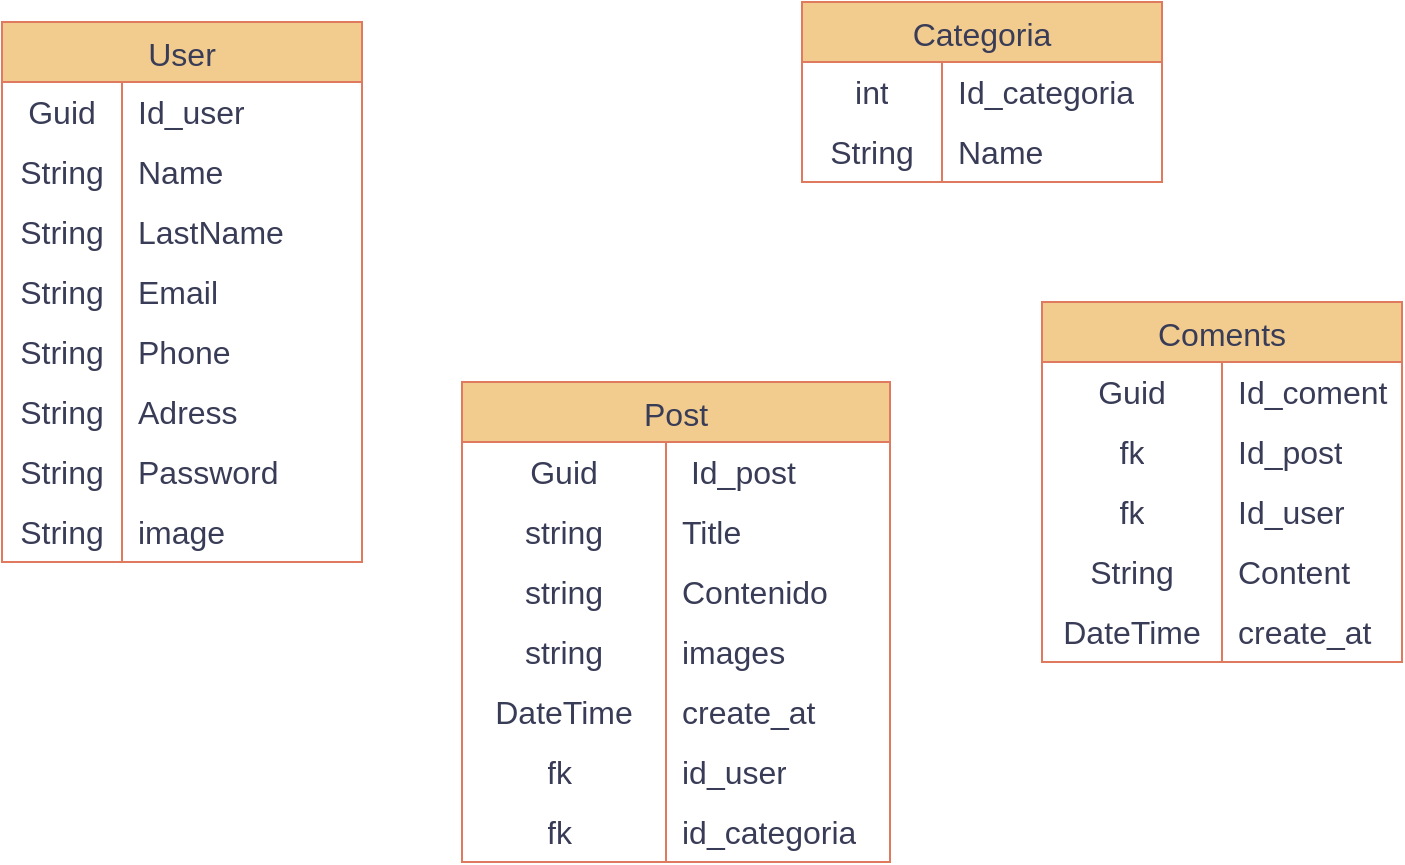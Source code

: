 <mxfile version="20.8.20" type="github">
  <diagram id="C5RBs43oDa-KdzZeNtuy" name="Page-1">
    <mxGraphModel dx="880" dy="484" grid="1" gridSize="10" guides="1" tooltips="1" connect="1" arrows="1" fold="1" page="1" pageScale="1" pageWidth="827" pageHeight="1169" math="0" shadow="0">
      <root>
        <mxCell id="WIyWlLk6GJQsqaUBKTNV-0" />
        <mxCell id="WIyWlLk6GJQsqaUBKTNV-1" parent="WIyWlLk6GJQsqaUBKTNV-0" />
        <mxCell id="bImXvot3CX5kzj9Ga7j0-0" value="User" style="shape=table;startSize=30;container=1;collapsible=0;childLayout=tableLayout;fixedRows=1;rowLines=0;fontStyle=0;fontSize=16;labelBackgroundColor=none;fillColor=#F2CC8F;strokeColor=#E07A5F;fontColor=#393C56;" vertex="1" parent="WIyWlLk6GJQsqaUBKTNV-1">
          <mxGeometry x="80" y="60" width="180" height="270" as="geometry" />
        </mxCell>
        <mxCell id="bImXvot3CX5kzj9Ga7j0-1" value="" style="shape=tableRow;horizontal=0;startSize=0;swimlaneHead=0;swimlaneBody=0;top=0;left=0;bottom=0;right=0;collapsible=0;dropTarget=0;fillColor=none;points=[[0,0.5],[1,0.5]];portConstraint=eastwest;fontSize=16;labelBackgroundColor=none;strokeColor=#E07A5F;fontColor=#393C56;" vertex="1" parent="bImXvot3CX5kzj9Ga7j0-0">
          <mxGeometry y="30" width="180" height="30" as="geometry" />
        </mxCell>
        <mxCell id="bImXvot3CX5kzj9Ga7j0-2" value="Guid" style="shape=partialRectangle;html=1;whiteSpace=wrap;connectable=0;fillColor=none;top=0;left=0;bottom=0;right=0;overflow=hidden;pointerEvents=1;fontSize=16;labelBackgroundColor=none;strokeColor=#E07A5F;fontColor=#393C56;" vertex="1" parent="bImXvot3CX5kzj9Ga7j0-1">
          <mxGeometry width="60" height="30" as="geometry">
            <mxRectangle width="60" height="30" as="alternateBounds" />
          </mxGeometry>
        </mxCell>
        <mxCell id="bImXvot3CX5kzj9Ga7j0-3" value="Id_user" style="shape=partialRectangle;html=1;whiteSpace=wrap;connectable=0;fillColor=none;top=0;left=0;bottom=0;right=0;align=left;spacingLeft=6;overflow=hidden;fontSize=16;labelBackgroundColor=none;strokeColor=#E07A5F;fontColor=#393C56;" vertex="1" parent="bImXvot3CX5kzj9Ga7j0-1">
          <mxGeometry x="60" width="120" height="30" as="geometry">
            <mxRectangle width="120" height="30" as="alternateBounds" />
          </mxGeometry>
        </mxCell>
        <mxCell id="bImXvot3CX5kzj9Ga7j0-4" value="" style="shape=tableRow;horizontal=0;startSize=0;swimlaneHead=0;swimlaneBody=0;top=0;left=0;bottom=0;right=0;collapsible=0;dropTarget=0;fillColor=none;points=[[0,0.5],[1,0.5]];portConstraint=eastwest;fontSize=16;labelBackgroundColor=none;strokeColor=#E07A5F;fontColor=#393C56;" vertex="1" parent="bImXvot3CX5kzj9Ga7j0-0">
          <mxGeometry y="60" width="180" height="30" as="geometry" />
        </mxCell>
        <mxCell id="bImXvot3CX5kzj9Ga7j0-5" value="String" style="shape=partialRectangle;html=1;whiteSpace=wrap;connectable=0;fillColor=none;top=0;left=0;bottom=0;right=0;overflow=hidden;fontSize=16;labelBackgroundColor=none;strokeColor=#E07A5F;fontColor=#393C56;" vertex="1" parent="bImXvot3CX5kzj9Ga7j0-4">
          <mxGeometry width="60" height="30" as="geometry">
            <mxRectangle width="60" height="30" as="alternateBounds" />
          </mxGeometry>
        </mxCell>
        <mxCell id="bImXvot3CX5kzj9Ga7j0-6" value="Name" style="shape=partialRectangle;html=1;whiteSpace=wrap;connectable=0;fillColor=none;top=0;left=0;bottom=0;right=0;align=left;spacingLeft=6;overflow=hidden;fontSize=16;labelBackgroundColor=none;strokeColor=#E07A5F;fontColor=#393C56;" vertex="1" parent="bImXvot3CX5kzj9Ga7j0-4">
          <mxGeometry x="60" width="120" height="30" as="geometry">
            <mxRectangle width="120" height="30" as="alternateBounds" />
          </mxGeometry>
        </mxCell>
        <mxCell id="bImXvot3CX5kzj9Ga7j0-7" value="" style="shape=tableRow;horizontal=0;startSize=0;swimlaneHead=0;swimlaneBody=0;top=0;left=0;bottom=0;right=0;collapsible=0;dropTarget=0;fillColor=none;points=[[0,0.5],[1,0.5]];portConstraint=eastwest;fontSize=16;labelBackgroundColor=none;strokeColor=#E07A5F;fontColor=#393C56;" vertex="1" parent="bImXvot3CX5kzj9Ga7j0-0">
          <mxGeometry y="90" width="180" height="30" as="geometry" />
        </mxCell>
        <mxCell id="bImXvot3CX5kzj9Ga7j0-8" value="String" style="shape=partialRectangle;html=1;whiteSpace=wrap;connectable=0;fillColor=none;top=0;left=0;bottom=0;right=0;overflow=hidden;fontSize=16;labelBackgroundColor=none;strokeColor=#E07A5F;fontColor=#393C56;" vertex="1" parent="bImXvot3CX5kzj9Ga7j0-7">
          <mxGeometry width="60" height="30" as="geometry">
            <mxRectangle width="60" height="30" as="alternateBounds" />
          </mxGeometry>
        </mxCell>
        <mxCell id="bImXvot3CX5kzj9Ga7j0-9" value="LastName" style="shape=partialRectangle;html=1;whiteSpace=wrap;connectable=0;fillColor=none;top=0;left=0;bottom=0;right=0;align=left;spacingLeft=6;overflow=hidden;fontSize=16;labelBackgroundColor=none;strokeColor=#E07A5F;fontColor=#393C56;" vertex="1" parent="bImXvot3CX5kzj9Ga7j0-7">
          <mxGeometry x="60" width="120" height="30" as="geometry">
            <mxRectangle width="120" height="30" as="alternateBounds" />
          </mxGeometry>
        </mxCell>
        <mxCell id="bImXvot3CX5kzj9Ga7j0-10" value="" style="shape=tableRow;horizontal=0;startSize=0;swimlaneHead=0;swimlaneBody=0;top=0;left=0;bottom=0;right=0;collapsible=0;dropTarget=0;fillColor=none;points=[[0,0.5],[1,0.5]];portConstraint=eastwest;fontSize=16;labelBackgroundColor=none;strokeColor=#E07A5F;fontColor=#393C56;" vertex="1" parent="bImXvot3CX5kzj9Ga7j0-0">
          <mxGeometry y="120" width="180" height="30" as="geometry" />
        </mxCell>
        <mxCell id="bImXvot3CX5kzj9Ga7j0-11" value="String" style="shape=partialRectangle;html=1;whiteSpace=wrap;connectable=0;fillColor=none;top=0;left=0;bottom=0;right=0;overflow=hidden;fontSize=16;labelBackgroundColor=none;strokeColor=#E07A5F;fontColor=#393C56;" vertex="1" parent="bImXvot3CX5kzj9Ga7j0-10">
          <mxGeometry width="60" height="30" as="geometry">
            <mxRectangle width="60" height="30" as="alternateBounds" />
          </mxGeometry>
        </mxCell>
        <mxCell id="bImXvot3CX5kzj9Ga7j0-12" value="Email" style="shape=partialRectangle;html=1;whiteSpace=wrap;connectable=0;fillColor=none;top=0;left=0;bottom=0;right=0;align=left;spacingLeft=6;overflow=hidden;fontSize=16;labelBackgroundColor=none;strokeColor=#E07A5F;fontColor=#393C56;" vertex="1" parent="bImXvot3CX5kzj9Ga7j0-10">
          <mxGeometry x="60" width="120" height="30" as="geometry">
            <mxRectangle width="120" height="30" as="alternateBounds" />
          </mxGeometry>
        </mxCell>
        <mxCell id="bImXvot3CX5kzj9Ga7j0-13" value="" style="shape=tableRow;horizontal=0;startSize=0;swimlaneHead=0;swimlaneBody=0;top=0;left=0;bottom=0;right=0;collapsible=0;dropTarget=0;fillColor=none;points=[[0,0.5],[1,0.5]];portConstraint=eastwest;fontSize=16;labelBackgroundColor=none;strokeColor=#E07A5F;fontColor=#393C56;" vertex="1" parent="bImXvot3CX5kzj9Ga7j0-0">
          <mxGeometry y="150" width="180" height="30" as="geometry" />
        </mxCell>
        <mxCell id="bImXvot3CX5kzj9Ga7j0-14" value="String" style="shape=partialRectangle;html=1;whiteSpace=wrap;connectable=0;fillColor=none;top=0;left=0;bottom=0;right=0;overflow=hidden;fontSize=16;labelBackgroundColor=none;strokeColor=#E07A5F;fontColor=#393C56;" vertex="1" parent="bImXvot3CX5kzj9Ga7j0-13">
          <mxGeometry width="60" height="30" as="geometry">
            <mxRectangle width="60" height="30" as="alternateBounds" />
          </mxGeometry>
        </mxCell>
        <mxCell id="bImXvot3CX5kzj9Ga7j0-15" value="Phone" style="shape=partialRectangle;html=1;whiteSpace=wrap;connectable=0;fillColor=none;top=0;left=0;bottom=0;right=0;align=left;spacingLeft=6;overflow=hidden;fontSize=16;labelBackgroundColor=none;strokeColor=#E07A5F;fontColor=#393C56;" vertex="1" parent="bImXvot3CX5kzj9Ga7j0-13">
          <mxGeometry x="60" width="120" height="30" as="geometry">
            <mxRectangle width="120" height="30" as="alternateBounds" />
          </mxGeometry>
        </mxCell>
        <mxCell id="bImXvot3CX5kzj9Ga7j0-16" value="" style="shape=tableRow;horizontal=0;startSize=0;swimlaneHead=0;swimlaneBody=0;top=0;left=0;bottom=0;right=0;collapsible=0;dropTarget=0;fillColor=none;points=[[0,0.5],[1,0.5]];portConstraint=eastwest;fontSize=16;labelBackgroundColor=none;strokeColor=#E07A5F;fontColor=#393C56;" vertex="1" parent="bImXvot3CX5kzj9Ga7j0-0">
          <mxGeometry y="180" width="180" height="30" as="geometry" />
        </mxCell>
        <mxCell id="bImXvot3CX5kzj9Ga7j0-17" value="String" style="shape=partialRectangle;html=1;whiteSpace=wrap;connectable=0;fillColor=none;top=0;left=0;bottom=0;right=0;overflow=hidden;fontSize=16;labelBackgroundColor=none;strokeColor=#E07A5F;fontColor=#393C56;" vertex="1" parent="bImXvot3CX5kzj9Ga7j0-16">
          <mxGeometry width="60" height="30" as="geometry">
            <mxRectangle width="60" height="30" as="alternateBounds" />
          </mxGeometry>
        </mxCell>
        <mxCell id="bImXvot3CX5kzj9Ga7j0-18" value="Adress" style="shape=partialRectangle;html=1;whiteSpace=wrap;connectable=0;fillColor=none;top=0;left=0;bottom=0;right=0;align=left;spacingLeft=6;overflow=hidden;fontSize=16;labelBackgroundColor=none;strokeColor=#E07A5F;fontColor=#393C56;" vertex="1" parent="bImXvot3CX5kzj9Ga7j0-16">
          <mxGeometry x="60" width="120" height="30" as="geometry">
            <mxRectangle width="120" height="30" as="alternateBounds" />
          </mxGeometry>
        </mxCell>
        <mxCell id="bImXvot3CX5kzj9Ga7j0-19" value="" style="shape=tableRow;horizontal=0;startSize=0;swimlaneHead=0;swimlaneBody=0;top=0;left=0;bottom=0;right=0;collapsible=0;dropTarget=0;fillColor=none;points=[[0,0.5],[1,0.5]];portConstraint=eastwest;fontSize=16;labelBackgroundColor=none;strokeColor=#E07A5F;fontColor=#393C56;" vertex="1" parent="bImXvot3CX5kzj9Ga7j0-0">
          <mxGeometry y="210" width="180" height="30" as="geometry" />
        </mxCell>
        <mxCell id="bImXvot3CX5kzj9Ga7j0-20" value="String" style="shape=partialRectangle;html=1;whiteSpace=wrap;connectable=0;fillColor=none;top=0;left=0;bottom=0;right=0;overflow=hidden;fontSize=16;labelBackgroundColor=none;strokeColor=#E07A5F;fontColor=#393C56;" vertex="1" parent="bImXvot3CX5kzj9Ga7j0-19">
          <mxGeometry width="60" height="30" as="geometry">
            <mxRectangle width="60" height="30" as="alternateBounds" />
          </mxGeometry>
        </mxCell>
        <mxCell id="bImXvot3CX5kzj9Ga7j0-21" value="Password" style="shape=partialRectangle;html=1;whiteSpace=wrap;connectable=0;fillColor=none;top=0;left=0;bottom=0;right=0;align=left;spacingLeft=6;overflow=hidden;fontSize=16;labelBackgroundColor=none;strokeColor=#E07A5F;fontColor=#393C56;" vertex="1" parent="bImXvot3CX5kzj9Ga7j0-19">
          <mxGeometry x="60" width="120" height="30" as="geometry">
            <mxRectangle width="120" height="30" as="alternateBounds" />
          </mxGeometry>
        </mxCell>
        <mxCell id="bImXvot3CX5kzj9Ga7j0-32" value="" style="shape=tableRow;horizontal=0;startSize=0;swimlaneHead=0;swimlaneBody=0;top=0;left=0;bottom=0;right=0;collapsible=0;dropTarget=0;fillColor=none;points=[[0,0.5],[1,0.5]];portConstraint=eastwest;fontSize=16;labelBackgroundColor=none;strokeColor=#E07A5F;fontColor=#393C56;" vertex="1" parent="bImXvot3CX5kzj9Ga7j0-0">
          <mxGeometry y="240" width="180" height="30" as="geometry" />
        </mxCell>
        <mxCell id="bImXvot3CX5kzj9Ga7j0-33" value="String" style="shape=partialRectangle;html=1;whiteSpace=wrap;connectable=0;fillColor=none;top=0;left=0;bottom=0;right=0;overflow=hidden;fontSize=16;labelBackgroundColor=none;strokeColor=#E07A5F;fontColor=#393C56;" vertex="1" parent="bImXvot3CX5kzj9Ga7j0-32">
          <mxGeometry width="60" height="30" as="geometry">
            <mxRectangle width="60" height="30" as="alternateBounds" />
          </mxGeometry>
        </mxCell>
        <mxCell id="bImXvot3CX5kzj9Ga7j0-34" value="image" style="shape=partialRectangle;html=1;whiteSpace=wrap;connectable=0;fillColor=none;top=0;left=0;bottom=0;right=0;align=left;spacingLeft=6;overflow=hidden;fontSize=16;labelBackgroundColor=none;strokeColor=#E07A5F;fontColor=#393C56;" vertex="1" parent="bImXvot3CX5kzj9Ga7j0-32">
          <mxGeometry x="60" width="120" height="30" as="geometry">
            <mxRectangle width="120" height="30" as="alternateBounds" />
          </mxGeometry>
        </mxCell>
        <mxCell id="bImXvot3CX5kzj9Ga7j0-22" value="Post" style="shape=table;startSize=30;container=1;collapsible=0;childLayout=tableLayout;fixedRows=1;rowLines=0;fontStyle=0;fontSize=16;labelBackgroundColor=none;fillColor=#F2CC8F;strokeColor=#E07A5F;fontColor=#393C56;" vertex="1" parent="WIyWlLk6GJQsqaUBKTNV-1">
          <mxGeometry x="310" y="240" width="214" height="240" as="geometry" />
        </mxCell>
        <mxCell id="bImXvot3CX5kzj9Ga7j0-23" value="" style="shape=tableRow;horizontal=0;startSize=0;swimlaneHead=0;swimlaneBody=0;top=0;left=0;bottom=0;right=0;collapsible=0;dropTarget=0;fillColor=none;points=[[0,0.5],[1,0.5]];portConstraint=eastwest;fontSize=16;labelBackgroundColor=none;strokeColor=#E07A5F;fontColor=#393C56;" vertex="1" parent="bImXvot3CX5kzj9Ga7j0-22">
          <mxGeometry y="30" width="214" height="30" as="geometry" />
        </mxCell>
        <mxCell id="bImXvot3CX5kzj9Ga7j0-24" value="Guid" style="shape=partialRectangle;html=1;whiteSpace=wrap;connectable=0;fillColor=none;top=0;left=0;bottom=0;right=0;overflow=hidden;pointerEvents=1;fontSize=16;labelBackgroundColor=none;strokeColor=#E07A5F;fontColor=#393C56;" vertex="1" parent="bImXvot3CX5kzj9Ga7j0-23">
          <mxGeometry width="102" height="30" as="geometry">
            <mxRectangle width="102" height="30" as="alternateBounds" />
          </mxGeometry>
        </mxCell>
        <mxCell id="bImXvot3CX5kzj9Ga7j0-25" value="&amp;nbsp;Id_post" style="shape=partialRectangle;html=1;whiteSpace=wrap;connectable=0;fillColor=none;top=0;left=0;bottom=0;right=0;align=left;spacingLeft=6;overflow=hidden;fontSize=16;labelBackgroundColor=none;strokeColor=#E07A5F;fontColor=#393C56;" vertex="1" parent="bImXvot3CX5kzj9Ga7j0-23">
          <mxGeometry x="102" width="112" height="30" as="geometry">
            <mxRectangle width="112" height="30" as="alternateBounds" />
          </mxGeometry>
        </mxCell>
        <mxCell id="bImXvot3CX5kzj9Ga7j0-26" value="" style="shape=tableRow;horizontal=0;startSize=0;swimlaneHead=0;swimlaneBody=0;top=0;left=0;bottom=0;right=0;collapsible=0;dropTarget=0;fillColor=none;points=[[0,0.5],[1,0.5]];portConstraint=eastwest;fontSize=16;labelBackgroundColor=none;strokeColor=#E07A5F;fontColor=#393C56;" vertex="1" parent="bImXvot3CX5kzj9Ga7j0-22">
          <mxGeometry y="60" width="214" height="30" as="geometry" />
        </mxCell>
        <mxCell id="bImXvot3CX5kzj9Ga7j0-27" value="string" style="shape=partialRectangle;html=1;whiteSpace=wrap;connectable=0;fillColor=none;top=0;left=0;bottom=0;right=0;overflow=hidden;fontSize=16;labelBackgroundColor=none;strokeColor=#E07A5F;fontColor=#393C56;" vertex="1" parent="bImXvot3CX5kzj9Ga7j0-26">
          <mxGeometry width="102" height="30" as="geometry">
            <mxRectangle width="102" height="30" as="alternateBounds" />
          </mxGeometry>
        </mxCell>
        <mxCell id="bImXvot3CX5kzj9Ga7j0-28" value="Title" style="shape=partialRectangle;html=1;whiteSpace=wrap;connectable=0;fillColor=none;top=0;left=0;bottom=0;right=0;align=left;spacingLeft=6;overflow=hidden;fontSize=16;labelBackgroundColor=none;strokeColor=#E07A5F;fontColor=#393C56;" vertex="1" parent="bImXvot3CX5kzj9Ga7j0-26">
          <mxGeometry x="102" width="112" height="30" as="geometry">
            <mxRectangle width="112" height="30" as="alternateBounds" />
          </mxGeometry>
        </mxCell>
        <mxCell id="bImXvot3CX5kzj9Ga7j0-29" value="" style="shape=tableRow;horizontal=0;startSize=0;swimlaneHead=0;swimlaneBody=0;top=0;left=0;bottom=0;right=0;collapsible=0;dropTarget=0;fillColor=none;points=[[0,0.5],[1,0.5]];portConstraint=eastwest;fontSize=16;labelBackgroundColor=none;strokeColor=#E07A5F;fontColor=#393C56;" vertex="1" parent="bImXvot3CX5kzj9Ga7j0-22">
          <mxGeometry y="90" width="214" height="30" as="geometry" />
        </mxCell>
        <mxCell id="bImXvot3CX5kzj9Ga7j0-30" value="string" style="shape=partialRectangle;html=1;whiteSpace=wrap;connectable=0;fillColor=none;top=0;left=0;bottom=0;right=0;overflow=hidden;fontSize=16;labelBackgroundColor=none;strokeColor=#E07A5F;fontColor=#393C56;" vertex="1" parent="bImXvot3CX5kzj9Ga7j0-29">
          <mxGeometry width="102" height="30" as="geometry">
            <mxRectangle width="102" height="30" as="alternateBounds" />
          </mxGeometry>
        </mxCell>
        <mxCell id="bImXvot3CX5kzj9Ga7j0-31" value="Contenido" style="shape=partialRectangle;html=1;whiteSpace=wrap;connectable=0;fillColor=none;top=0;left=0;bottom=0;right=0;align=left;spacingLeft=6;overflow=hidden;fontSize=16;labelBackgroundColor=none;strokeColor=#E07A5F;fontColor=#393C56;" vertex="1" parent="bImXvot3CX5kzj9Ga7j0-29">
          <mxGeometry x="102" width="112" height="30" as="geometry">
            <mxRectangle width="112" height="30" as="alternateBounds" />
          </mxGeometry>
        </mxCell>
        <mxCell id="bImXvot3CX5kzj9Ga7j0-58" value="" style="shape=tableRow;horizontal=0;startSize=0;swimlaneHead=0;swimlaneBody=0;top=0;left=0;bottom=0;right=0;collapsible=0;dropTarget=0;fillColor=none;points=[[0,0.5],[1,0.5]];portConstraint=eastwest;fontSize=16;labelBackgroundColor=none;strokeColor=#E07A5F;fontColor=#393C56;" vertex="1" parent="bImXvot3CX5kzj9Ga7j0-22">
          <mxGeometry y="120" width="214" height="30" as="geometry" />
        </mxCell>
        <mxCell id="bImXvot3CX5kzj9Ga7j0-59" value="string" style="shape=partialRectangle;html=1;whiteSpace=wrap;connectable=0;fillColor=none;top=0;left=0;bottom=0;right=0;overflow=hidden;fontSize=16;labelBackgroundColor=none;strokeColor=#E07A5F;fontColor=#393C56;" vertex="1" parent="bImXvot3CX5kzj9Ga7j0-58">
          <mxGeometry width="102" height="30" as="geometry">
            <mxRectangle width="102" height="30" as="alternateBounds" />
          </mxGeometry>
        </mxCell>
        <mxCell id="bImXvot3CX5kzj9Ga7j0-60" value="images" style="shape=partialRectangle;html=1;whiteSpace=wrap;connectable=0;fillColor=none;top=0;left=0;bottom=0;right=0;align=left;spacingLeft=6;overflow=hidden;fontSize=16;labelBackgroundColor=none;strokeColor=#E07A5F;fontColor=#393C56;" vertex="1" parent="bImXvot3CX5kzj9Ga7j0-58">
          <mxGeometry x="102" width="112" height="30" as="geometry">
            <mxRectangle width="112" height="30" as="alternateBounds" />
          </mxGeometry>
        </mxCell>
        <mxCell id="bImXvot3CX5kzj9Ga7j0-64" value="" style="shape=tableRow;horizontal=0;startSize=0;swimlaneHead=0;swimlaneBody=0;top=0;left=0;bottom=0;right=0;collapsible=0;dropTarget=0;fillColor=none;points=[[0,0.5],[1,0.5]];portConstraint=eastwest;fontSize=16;labelBackgroundColor=none;strokeColor=#E07A5F;fontColor=#393C56;" vertex="1" parent="bImXvot3CX5kzj9Ga7j0-22">
          <mxGeometry y="150" width="214" height="30" as="geometry" />
        </mxCell>
        <mxCell id="bImXvot3CX5kzj9Ga7j0-65" value="DateTime" style="shape=partialRectangle;html=1;whiteSpace=wrap;connectable=0;fillColor=none;top=0;left=0;bottom=0;right=0;overflow=hidden;fontSize=16;labelBackgroundColor=none;strokeColor=#E07A5F;fontColor=#393C56;" vertex="1" parent="bImXvot3CX5kzj9Ga7j0-64">
          <mxGeometry width="102" height="30" as="geometry">
            <mxRectangle width="102" height="30" as="alternateBounds" />
          </mxGeometry>
        </mxCell>
        <mxCell id="bImXvot3CX5kzj9Ga7j0-66" value="create_at" style="shape=partialRectangle;html=1;whiteSpace=wrap;connectable=0;fillColor=none;top=0;left=0;bottom=0;right=0;align=left;spacingLeft=6;overflow=hidden;fontSize=16;labelBackgroundColor=none;strokeColor=#E07A5F;fontColor=#393C56;" vertex="1" parent="bImXvot3CX5kzj9Ga7j0-64">
          <mxGeometry x="102" width="112" height="30" as="geometry">
            <mxRectangle width="112" height="30" as="alternateBounds" />
          </mxGeometry>
        </mxCell>
        <mxCell id="bImXvot3CX5kzj9Ga7j0-67" value="" style="shape=tableRow;horizontal=0;startSize=0;swimlaneHead=0;swimlaneBody=0;top=0;left=0;bottom=0;right=0;collapsible=0;dropTarget=0;fillColor=none;points=[[0,0.5],[1,0.5]];portConstraint=eastwest;fontSize=16;labelBackgroundColor=none;strokeColor=#E07A5F;fontColor=#393C56;" vertex="1" parent="bImXvot3CX5kzj9Ga7j0-22">
          <mxGeometry y="180" width="214" height="30" as="geometry" />
        </mxCell>
        <mxCell id="bImXvot3CX5kzj9Ga7j0-68" value="fk&amp;nbsp;" style="shape=partialRectangle;html=1;whiteSpace=wrap;connectable=0;fillColor=none;top=0;left=0;bottom=0;right=0;overflow=hidden;fontSize=16;labelBackgroundColor=none;strokeColor=#E07A5F;fontColor=#393C56;" vertex="1" parent="bImXvot3CX5kzj9Ga7j0-67">
          <mxGeometry width="102" height="30" as="geometry">
            <mxRectangle width="102" height="30" as="alternateBounds" />
          </mxGeometry>
        </mxCell>
        <mxCell id="bImXvot3CX5kzj9Ga7j0-69" value="id_user" style="shape=partialRectangle;html=1;whiteSpace=wrap;connectable=0;fillColor=none;top=0;left=0;bottom=0;right=0;align=left;spacingLeft=6;overflow=hidden;fontSize=16;labelBackgroundColor=none;strokeColor=#E07A5F;fontColor=#393C56;" vertex="1" parent="bImXvot3CX5kzj9Ga7j0-67">
          <mxGeometry x="102" width="112" height="30" as="geometry">
            <mxRectangle width="112" height="30" as="alternateBounds" />
          </mxGeometry>
        </mxCell>
        <mxCell id="bImXvot3CX5kzj9Ga7j0-70" value="" style="shape=tableRow;horizontal=0;startSize=0;swimlaneHead=0;swimlaneBody=0;top=0;left=0;bottom=0;right=0;collapsible=0;dropTarget=0;fillColor=none;points=[[0,0.5],[1,0.5]];portConstraint=eastwest;fontSize=16;labelBackgroundColor=none;strokeColor=#E07A5F;fontColor=#393C56;" vertex="1" parent="bImXvot3CX5kzj9Ga7j0-22">
          <mxGeometry y="210" width="214" height="30" as="geometry" />
        </mxCell>
        <mxCell id="bImXvot3CX5kzj9Ga7j0-71" value="fk&amp;nbsp;" style="shape=partialRectangle;html=1;whiteSpace=wrap;connectable=0;fillColor=none;top=0;left=0;bottom=0;right=0;overflow=hidden;fontSize=16;labelBackgroundColor=none;strokeColor=#E07A5F;fontColor=#393C56;" vertex="1" parent="bImXvot3CX5kzj9Ga7j0-70">
          <mxGeometry width="102" height="30" as="geometry">
            <mxRectangle width="102" height="30" as="alternateBounds" />
          </mxGeometry>
        </mxCell>
        <mxCell id="bImXvot3CX5kzj9Ga7j0-72" value="id_categoria" style="shape=partialRectangle;html=1;whiteSpace=wrap;connectable=0;fillColor=none;top=0;left=0;bottom=0;right=0;align=left;spacingLeft=6;overflow=hidden;fontSize=16;labelBackgroundColor=none;strokeColor=#E07A5F;fontColor=#393C56;" vertex="1" parent="bImXvot3CX5kzj9Ga7j0-70">
          <mxGeometry x="102" width="112" height="30" as="geometry">
            <mxRectangle width="112" height="30" as="alternateBounds" />
          </mxGeometry>
        </mxCell>
        <mxCell id="bImXvot3CX5kzj9Ga7j0-38" value="Categoria" style="shape=table;startSize=30;container=1;collapsible=0;childLayout=tableLayout;fixedRows=1;rowLines=0;fontStyle=0;fontSize=16;labelBackgroundColor=none;fillColor=#F2CC8F;strokeColor=#E07A5F;fontColor=#393C56;" vertex="1" parent="WIyWlLk6GJQsqaUBKTNV-1">
          <mxGeometry x="480" y="50" width="180" height="90" as="geometry" />
        </mxCell>
        <mxCell id="bImXvot3CX5kzj9Ga7j0-39" value="" style="shape=tableRow;horizontal=0;startSize=0;swimlaneHead=0;swimlaneBody=0;top=0;left=0;bottom=0;right=0;collapsible=0;dropTarget=0;fillColor=none;points=[[0,0.5],[1,0.5]];portConstraint=eastwest;fontSize=16;labelBackgroundColor=none;strokeColor=#E07A5F;fontColor=#393C56;" vertex="1" parent="bImXvot3CX5kzj9Ga7j0-38">
          <mxGeometry y="30" width="180" height="30" as="geometry" />
        </mxCell>
        <mxCell id="bImXvot3CX5kzj9Ga7j0-40" value="int" style="shape=partialRectangle;html=1;whiteSpace=wrap;connectable=0;fillColor=none;top=0;left=0;bottom=0;right=0;overflow=hidden;pointerEvents=1;fontSize=16;labelBackgroundColor=none;strokeColor=#E07A5F;fontColor=#393C56;" vertex="1" parent="bImXvot3CX5kzj9Ga7j0-39">
          <mxGeometry width="70" height="30" as="geometry">
            <mxRectangle width="70" height="30" as="alternateBounds" />
          </mxGeometry>
        </mxCell>
        <mxCell id="bImXvot3CX5kzj9Ga7j0-41" value="Id_categoria" style="shape=partialRectangle;html=1;whiteSpace=wrap;connectable=0;fillColor=none;top=0;left=0;bottom=0;right=0;align=left;spacingLeft=6;overflow=hidden;fontSize=16;labelBackgroundColor=none;strokeColor=#E07A5F;fontColor=#393C56;" vertex="1" parent="bImXvot3CX5kzj9Ga7j0-39">
          <mxGeometry x="70" width="110" height="30" as="geometry">
            <mxRectangle width="110" height="30" as="alternateBounds" />
          </mxGeometry>
        </mxCell>
        <mxCell id="bImXvot3CX5kzj9Ga7j0-42" value="" style="shape=tableRow;horizontal=0;startSize=0;swimlaneHead=0;swimlaneBody=0;top=0;left=0;bottom=0;right=0;collapsible=0;dropTarget=0;fillColor=none;points=[[0,0.5],[1,0.5]];portConstraint=eastwest;fontSize=16;labelBackgroundColor=none;strokeColor=#E07A5F;fontColor=#393C56;" vertex="1" parent="bImXvot3CX5kzj9Ga7j0-38">
          <mxGeometry y="60" width="180" height="30" as="geometry" />
        </mxCell>
        <mxCell id="bImXvot3CX5kzj9Ga7j0-43" value="String" style="shape=partialRectangle;html=1;whiteSpace=wrap;connectable=0;fillColor=none;top=0;left=0;bottom=0;right=0;overflow=hidden;fontSize=16;labelBackgroundColor=none;strokeColor=#E07A5F;fontColor=#393C56;" vertex="1" parent="bImXvot3CX5kzj9Ga7j0-42">
          <mxGeometry width="70" height="30" as="geometry">
            <mxRectangle width="70" height="30" as="alternateBounds" />
          </mxGeometry>
        </mxCell>
        <mxCell id="bImXvot3CX5kzj9Ga7j0-44" value="Name" style="shape=partialRectangle;html=1;whiteSpace=wrap;connectable=0;fillColor=none;top=0;left=0;bottom=0;right=0;align=left;spacingLeft=6;overflow=hidden;fontSize=16;labelBackgroundColor=none;strokeColor=#E07A5F;fontColor=#393C56;" vertex="1" parent="bImXvot3CX5kzj9Ga7j0-42">
          <mxGeometry x="70" width="110" height="30" as="geometry">
            <mxRectangle width="110" height="30" as="alternateBounds" />
          </mxGeometry>
        </mxCell>
        <mxCell id="bImXvot3CX5kzj9Ga7j0-48" value="Coments" style="shape=table;startSize=30;container=1;collapsible=0;childLayout=tableLayout;fixedRows=1;rowLines=0;fontStyle=0;fontSize=16;labelBackgroundColor=none;fillColor=#F2CC8F;strokeColor=#E07A5F;fontColor=#393C56;" vertex="1" parent="WIyWlLk6GJQsqaUBKTNV-1">
          <mxGeometry x="600" y="200" width="180" height="180" as="geometry" />
        </mxCell>
        <mxCell id="bImXvot3CX5kzj9Ga7j0-49" value="" style="shape=tableRow;horizontal=0;startSize=0;swimlaneHead=0;swimlaneBody=0;top=0;left=0;bottom=0;right=0;collapsible=0;dropTarget=0;fillColor=none;points=[[0,0.5],[1,0.5]];portConstraint=eastwest;fontSize=16;labelBackgroundColor=none;strokeColor=#E07A5F;fontColor=#393C56;" vertex="1" parent="bImXvot3CX5kzj9Ga7j0-48">
          <mxGeometry y="30" width="180" height="30" as="geometry" />
        </mxCell>
        <mxCell id="bImXvot3CX5kzj9Ga7j0-50" value="Guid" style="shape=partialRectangle;html=1;whiteSpace=wrap;connectable=0;fillColor=none;top=0;left=0;bottom=0;right=0;overflow=hidden;pointerEvents=1;fontSize=16;labelBackgroundColor=none;strokeColor=#E07A5F;fontColor=#393C56;" vertex="1" parent="bImXvot3CX5kzj9Ga7j0-49">
          <mxGeometry width="90" height="30" as="geometry">
            <mxRectangle width="90" height="30" as="alternateBounds" />
          </mxGeometry>
        </mxCell>
        <mxCell id="bImXvot3CX5kzj9Ga7j0-51" value="Id_coment" style="shape=partialRectangle;html=1;whiteSpace=wrap;connectable=0;fillColor=none;top=0;left=0;bottom=0;right=0;align=left;spacingLeft=6;overflow=hidden;fontSize=16;labelBackgroundColor=none;strokeColor=#E07A5F;fontColor=#393C56;" vertex="1" parent="bImXvot3CX5kzj9Ga7j0-49">
          <mxGeometry x="90" width="90" height="30" as="geometry">
            <mxRectangle width="90" height="30" as="alternateBounds" />
          </mxGeometry>
        </mxCell>
        <mxCell id="bImXvot3CX5kzj9Ga7j0-52" value="" style="shape=tableRow;horizontal=0;startSize=0;swimlaneHead=0;swimlaneBody=0;top=0;left=0;bottom=0;right=0;collapsible=0;dropTarget=0;fillColor=none;points=[[0,0.5],[1,0.5]];portConstraint=eastwest;fontSize=16;labelBackgroundColor=none;strokeColor=#E07A5F;fontColor=#393C56;" vertex="1" parent="bImXvot3CX5kzj9Ga7j0-48">
          <mxGeometry y="60" width="180" height="30" as="geometry" />
        </mxCell>
        <mxCell id="bImXvot3CX5kzj9Ga7j0-53" value="fk" style="shape=partialRectangle;html=1;whiteSpace=wrap;connectable=0;fillColor=none;top=0;left=0;bottom=0;right=0;overflow=hidden;fontSize=16;labelBackgroundColor=none;strokeColor=#E07A5F;fontColor=#393C56;" vertex="1" parent="bImXvot3CX5kzj9Ga7j0-52">
          <mxGeometry width="90" height="30" as="geometry">
            <mxRectangle width="90" height="30" as="alternateBounds" />
          </mxGeometry>
        </mxCell>
        <mxCell id="bImXvot3CX5kzj9Ga7j0-54" value="Id_post" style="shape=partialRectangle;html=1;whiteSpace=wrap;connectable=0;fillColor=none;top=0;left=0;bottom=0;right=0;align=left;spacingLeft=6;overflow=hidden;fontSize=16;labelBackgroundColor=none;strokeColor=#E07A5F;fontColor=#393C56;" vertex="1" parent="bImXvot3CX5kzj9Ga7j0-52">
          <mxGeometry x="90" width="90" height="30" as="geometry">
            <mxRectangle width="90" height="30" as="alternateBounds" />
          </mxGeometry>
        </mxCell>
        <mxCell id="bImXvot3CX5kzj9Ga7j0-55" value="" style="shape=tableRow;horizontal=0;startSize=0;swimlaneHead=0;swimlaneBody=0;top=0;left=0;bottom=0;right=0;collapsible=0;dropTarget=0;fillColor=none;points=[[0,0.5],[1,0.5]];portConstraint=eastwest;fontSize=16;labelBackgroundColor=none;strokeColor=#E07A5F;fontColor=#393C56;" vertex="1" parent="bImXvot3CX5kzj9Ga7j0-48">
          <mxGeometry y="90" width="180" height="30" as="geometry" />
        </mxCell>
        <mxCell id="bImXvot3CX5kzj9Ga7j0-56" value="fk" style="shape=partialRectangle;html=1;whiteSpace=wrap;connectable=0;fillColor=none;top=0;left=0;bottom=0;right=0;overflow=hidden;fontSize=16;labelBackgroundColor=none;strokeColor=#E07A5F;fontColor=#393C56;" vertex="1" parent="bImXvot3CX5kzj9Ga7j0-55">
          <mxGeometry width="90" height="30" as="geometry">
            <mxRectangle width="90" height="30" as="alternateBounds" />
          </mxGeometry>
        </mxCell>
        <mxCell id="bImXvot3CX5kzj9Ga7j0-57" value="Id_user" style="shape=partialRectangle;html=1;whiteSpace=wrap;connectable=0;fillColor=none;top=0;left=0;bottom=0;right=0;align=left;spacingLeft=6;overflow=hidden;fontSize=16;labelBackgroundColor=none;strokeColor=#E07A5F;fontColor=#393C56;" vertex="1" parent="bImXvot3CX5kzj9Ga7j0-55">
          <mxGeometry x="90" width="90" height="30" as="geometry">
            <mxRectangle width="90" height="30" as="alternateBounds" />
          </mxGeometry>
        </mxCell>
        <mxCell id="bImXvot3CX5kzj9Ga7j0-73" value="" style="shape=tableRow;horizontal=0;startSize=0;swimlaneHead=0;swimlaneBody=0;top=0;left=0;bottom=0;right=0;collapsible=0;dropTarget=0;fillColor=none;points=[[0,0.5],[1,0.5]];portConstraint=eastwest;fontSize=16;labelBackgroundColor=none;strokeColor=#E07A5F;fontColor=#393C56;" vertex="1" parent="bImXvot3CX5kzj9Ga7j0-48">
          <mxGeometry y="120" width="180" height="30" as="geometry" />
        </mxCell>
        <mxCell id="bImXvot3CX5kzj9Ga7j0-74" value="String" style="shape=partialRectangle;html=1;whiteSpace=wrap;connectable=0;fillColor=none;top=0;left=0;bottom=0;right=0;overflow=hidden;fontSize=16;labelBackgroundColor=none;strokeColor=#E07A5F;fontColor=#393C56;" vertex="1" parent="bImXvot3CX5kzj9Ga7j0-73">
          <mxGeometry width="90" height="30" as="geometry">
            <mxRectangle width="90" height="30" as="alternateBounds" />
          </mxGeometry>
        </mxCell>
        <mxCell id="bImXvot3CX5kzj9Ga7j0-75" value="Content" style="shape=partialRectangle;html=1;whiteSpace=wrap;connectable=0;fillColor=none;top=0;left=0;bottom=0;right=0;align=left;spacingLeft=6;overflow=hidden;fontSize=16;labelBackgroundColor=none;strokeColor=#E07A5F;fontColor=#393C56;" vertex="1" parent="bImXvot3CX5kzj9Ga7j0-73">
          <mxGeometry x="90" width="90" height="30" as="geometry">
            <mxRectangle width="90" height="30" as="alternateBounds" />
          </mxGeometry>
        </mxCell>
        <mxCell id="bImXvot3CX5kzj9Ga7j0-76" value="" style="shape=tableRow;horizontal=0;startSize=0;swimlaneHead=0;swimlaneBody=0;top=0;left=0;bottom=0;right=0;collapsible=0;dropTarget=0;fillColor=none;points=[[0,0.5],[1,0.5]];portConstraint=eastwest;fontSize=16;labelBackgroundColor=none;strokeColor=#E07A5F;fontColor=#393C56;" vertex="1" parent="bImXvot3CX5kzj9Ga7j0-48">
          <mxGeometry y="150" width="180" height="30" as="geometry" />
        </mxCell>
        <mxCell id="bImXvot3CX5kzj9Ga7j0-77" value="DateTime" style="shape=partialRectangle;html=1;whiteSpace=wrap;connectable=0;fillColor=none;top=0;left=0;bottom=0;right=0;overflow=hidden;fontSize=16;labelBackgroundColor=none;strokeColor=#E07A5F;fontColor=#393C56;" vertex="1" parent="bImXvot3CX5kzj9Ga7j0-76">
          <mxGeometry width="90" height="30" as="geometry">
            <mxRectangle width="90" height="30" as="alternateBounds" />
          </mxGeometry>
        </mxCell>
        <mxCell id="bImXvot3CX5kzj9Ga7j0-78" value="create_at" style="shape=partialRectangle;html=1;whiteSpace=wrap;connectable=0;fillColor=none;top=0;left=0;bottom=0;right=0;align=left;spacingLeft=6;overflow=hidden;fontSize=16;labelBackgroundColor=none;strokeColor=#E07A5F;fontColor=#393C56;" vertex="1" parent="bImXvot3CX5kzj9Ga7j0-76">
          <mxGeometry x="90" width="90" height="30" as="geometry">
            <mxRectangle width="90" height="30" as="alternateBounds" />
          </mxGeometry>
        </mxCell>
      </root>
    </mxGraphModel>
  </diagram>
</mxfile>
